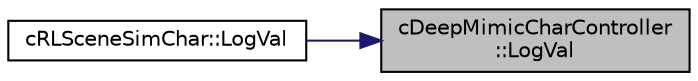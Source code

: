 digraph "cDeepMimicCharController::LogVal"
{
 // LATEX_PDF_SIZE
  edge [fontname="Helvetica",fontsize="10",labelfontname="Helvetica",labelfontsize="10"];
  node [fontname="Helvetica",fontsize="10",shape=record];
  rankdir="RL";
  Node1 [label="cDeepMimicCharController\l::LogVal",height=0.2,width=0.4,color="black", fillcolor="grey75", style="filled", fontcolor="black",tooltip=" "];
  Node1 -> Node2 [dir="back",color="midnightblue",fontsize="10",style="solid",fontname="Helvetica"];
  Node2 [label="cRLSceneSimChar::LogVal",height=0.2,width=0.4,color="black", fillcolor="white", style="filled",URL="$classc_r_l_scene_sim_char.html#a40539dab99c28d5bdb55bfc700d38091",tooltip=" "];
}
